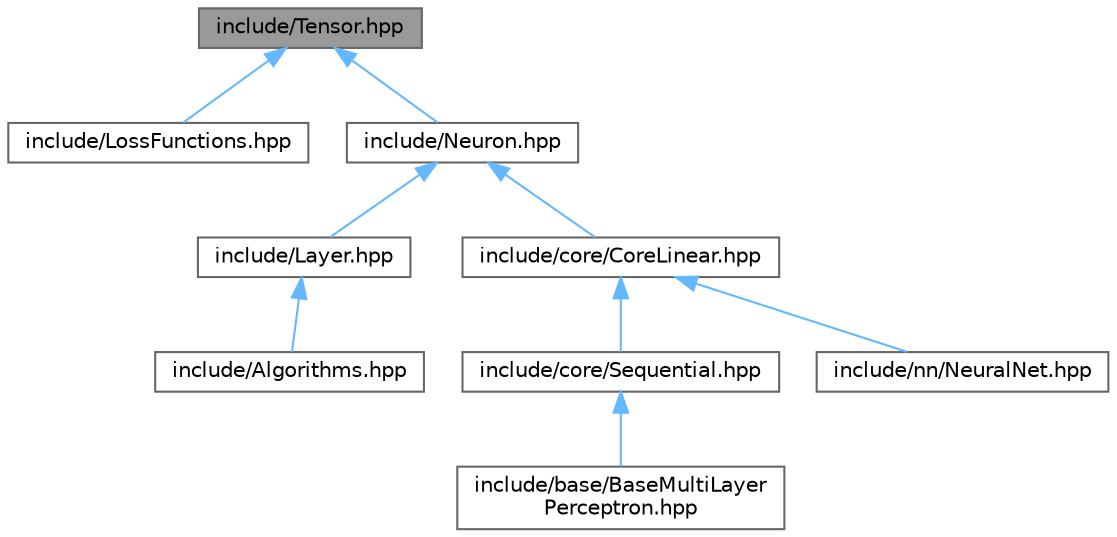 digraph "include/Tensor.hpp"
{
 // LATEX_PDF_SIZE
  bgcolor="transparent";
  edge [fontname=Helvetica,fontsize=10,labelfontname=Helvetica,labelfontsize=10];
  node [fontname=Helvetica,fontsize=10,shape=box,height=0.2,width=0.4];
  Node1 [id="Node000001",label="include/Tensor.hpp",height=0.2,width=0.4,color="gray40", fillcolor="grey60", style="filled", fontcolor="black",tooltip="Defines Tensor1D and 2D classes that are the main data structures for performing mathematical operati..."];
  Node1 -> Node2 [id="edge9_Node000001_Node000002",dir="back",color="steelblue1",style="solid",tooltip=" "];
  Node2 [id="Node000002",label="include/LossFunctions.hpp",height=0.2,width=0.4,color="grey40", fillcolor="white", style="filled",URL="$_loss_functions_8hpp_source.html",tooltip=" "];
  Node1 -> Node3 [id="edge10_Node000001_Node000003",dir="back",color="steelblue1",style="solid",tooltip=" "];
  Node3 [id="Node000003",label="include/Neuron.hpp",height=0.2,width=0.4,color="grey40", fillcolor="white", style="filled",URL="$_neuron_8hpp.html",tooltip="Defines the Neuron class, which represents a single neuron in a neural network, including its weights..."];
  Node3 -> Node4 [id="edge11_Node000003_Node000004",dir="back",color="steelblue1",style="solid",tooltip=" "];
  Node4 [id="Node000004",label="include/Layer.hpp",height=0.2,width=0.4,color="grey40", fillcolor="white", style="filled",URL="$_layer_8hpp_source.html",tooltip=" "];
  Node4 -> Node5 [id="edge12_Node000004_Node000005",dir="back",color="steelblue1",style="solid",tooltip=" "];
  Node5 [id="Node000005",label="include/Algorithms.hpp",height=0.2,width=0.4,color="grey40", fillcolor="white", style="filled",URL="$_algorithms_8hpp.html",tooltip="Defines common algorithms like Multi-Layer Perceptron (MLP)."];
  Node3 -> Node6 [id="edge13_Node000003_Node000006",dir="back",color="steelblue1",style="solid",tooltip=" "];
  Node6 [id="Node000006",label="include/core/CoreLinear.hpp",height=0.2,width=0.4,color="grey40", fillcolor="white", style="filled",URL="$_core_linear_8hpp.html",tooltip="Defines the CoreLinear class for linear transformation in neural networks."];
  Node6 -> Node7 [id="edge14_Node000006_Node000007",dir="back",color="steelblue1",style="solid",tooltip=" "];
  Node7 [id="Node000007",label="include/core/Sequential.hpp",height=0.2,width=0.4,color="grey40", fillcolor="white", style="filled",URL="$_sequential_8hpp.html",tooltip="Defines the Sequential class for sequentially stacking neural network layers."];
  Node7 -> Node8 [id="edge15_Node000007_Node000008",dir="back",color="steelblue1",style="solid",tooltip=" "];
  Node8 [id="Node000008",label="include/base/BaseMultiLayer\lPerceptron.hpp",height=0.2,width=0.4,color="grey40", fillcolor="white", style="filled",URL="$_base_multi_layer_perceptron_8hpp.html",tooltip="Defines a base class for implementing Multi-Layer Perceptron (MLP) networks."];
  Node6 -> Node9 [id="edge16_Node000006_Node000009",dir="back",color="steelblue1",style="solid",tooltip=" "];
  Node9 [id="Node000009",label="include/nn/NeuralNet.hpp",height=0.2,width=0.4,color="grey40", fillcolor="white", style="filled",URL="$_neural_net_8hpp_source.html",tooltip=" "];
}
